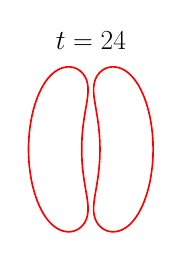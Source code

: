 \begin{tikzpicture}[scale=0.40]

\begin{axis}[
  xmin = -1.8,
  xmax = 1.8,
  ymin = -1.8,
  ymax = 1.8,
  axis equal = true,
  hide axis,
  title = {\Huge$t=24$}
  ]

\addplot [mark=none,red,line width=1.5] table{
-5.019e-01 1.651e+00
-5.391e-01 1.644e+00
-5.767e-01 1.634e+00
-6.155e-01 1.619e+00
-6.558e-01 1.599e+00
-6.978e-01 1.574e+00
-7.41e-01 1.543e+00
-7.85e-01 1.505e+00
-8.292e-01 1.46e+00
-8.731e-01 1.408e+00
-9.16e-01 1.349e+00
-9.576e-01 1.283e+00
-9.975e-01 1.21e+00
-1.035e+00 1.132e+00
-1.071e+00 1.048e+00
-1.103e+00 9.585e-01
-1.133e+00 8.643e-01
-1.16e+00 7.659e-01
-1.184e+00 6.636e-01
-1.204e+00 5.581e-01
-1.22e+00 4.498e-01
-1.234e+00 3.393e-01
-1.243e+00 2.271e-01
-1.249e+00 1.138e-01
-1.251e+00 -6.937e-05
-1.249e+00 -1.139e-01
-1.243e+00 -2.272e-01
-1.234e+00 -3.394e-01
-1.22e+00 -4.5e-01
-1.204e+00 -5.582e-01
-1.184e+00 -6.638e-01
-1.16e+00 -7.66e-01
-1.133e+00 -8.645e-01
-1.103e+00 -9.586e-01
-1.071e+00 -1.048e+00
-1.035e+00 -1.132e+00
-9.975e-01 -1.21e+00
-9.576e-01 -1.283e+00
-9.16e-01 -1.349e+00
-8.731e-01 -1.408e+00
-8.292e-01 -1.46e+00
-7.85e-01 -1.505e+00
-7.41e-01 -1.543e+00
-6.978e-01 -1.574e+00
-6.558e-01 -1.599e+00
-6.155e-01 -1.619e+00
-5.767e-01 -1.634e+00
-5.391e-01 -1.644e+00
-5.019e-01 -1.651e+00
-4.643e-01 -1.655e+00
-4.252e-01 -1.655e+00
-3.84e-01 -1.65e+00
-3.403e-01 -1.64e+00
-2.944e-01 -1.623e+00
-2.474e-01 -1.598e+00
-2.008e-01 -1.563e+00
-1.57e-01 -1.518e+00
-1.184e-01 -1.462e+00
-8.768e-02 -1.396e+00
-6.678e-02 -1.321e+00
-5.648e-02 -1.239e+00
-5.613e-02 -1.152e+00
-6.373e-02 -1.061e+00
-7.681e-02 -9.668e-01
-9.3e-02 -8.694e-01
-1.104e-01 -7.688e-01
-1.276e-01 -6.653e-01
-1.434e-01 -5.59e-01
-1.572e-01 -4.503e-01
-1.685e-01 -3.396e-01
-1.767e-01 -2.273e-01
-1.818e-01 -1.139e-01
-1.835e-01 -6.795e-05
-1.818e-01 1.138e-01
-1.767e-01 2.272e-01
-1.685e-01 3.394e-01
-1.572e-01 4.502e-01
-1.434e-01 5.589e-01
-1.276e-01 6.652e-01
-1.104e-01 7.687e-01
-9.3e-02 8.692e-01
-7.681e-02 9.667e-01
-6.373e-02 1.061e+00
-5.613e-02 1.152e+00
-5.649e-02 1.239e+00
-6.678e-02 1.321e+00
-8.768e-02 1.396e+00
-1.184e-01 1.462e+00
-1.57e-01 1.518e+00
-2.008e-01 1.563e+00
-2.474e-01 1.598e+00
-2.944e-01 1.623e+00
-3.403e-01 1.64e+00
-3.84e-01 1.65e+00
-4.252e-01 1.655e+00
-4.643e-01 1.655e+00
-5.019e-01 1.651e+00
};

\addplot [mark=none,red,line width=1.5] table{
5.019e-01 1.651e+00
4.643e-01 1.655e+00
4.252e-01 1.655e+00
3.84e-01 1.65e+00
3.403e-01 1.64e+00
2.944e-01 1.623e+00
2.474e-01 1.598e+00
2.008e-01 1.563e+00
1.57e-01 1.518e+00
1.184e-01 1.462e+00
8.768e-02 1.396e+00
6.678e-02 1.321e+00
5.648e-02 1.239e+00
5.613e-02 1.152e+00
6.373e-02 1.061e+00
7.681e-02 9.667e-01
9.3e-02 8.692e-01
1.104e-01 7.687e-01
1.276e-01 6.652e-01
1.434e-01 5.589e-01
1.572e-01 4.502e-01
1.685e-01 3.394e-01
1.767e-01 2.272e-01
1.818e-01 1.138e-01
1.835e-01 -6.671e-05
1.818e-01 -1.139e-01
1.767e-01 -2.273e-01
1.685e-01 -3.396e-01
1.572e-01 -4.503e-01
1.434e-01 -5.59e-01
1.276e-01 -6.653e-01
1.104e-01 -7.688e-01
9.3e-02 -8.694e-01
7.681e-02 -9.668e-01
6.373e-02 -1.061e+00
5.613e-02 -1.152e+00
5.649e-02 -1.239e+00
6.678e-02 -1.321e+00
8.768e-02 -1.396e+00
1.184e-01 -1.462e+00
1.57e-01 -1.518e+00
2.008e-01 -1.563e+00
2.474e-01 -1.598e+00
2.944e-01 -1.623e+00
3.403e-01 -1.64e+00
3.84e-01 -1.65e+00
4.252e-01 -1.655e+00
4.643e-01 -1.655e+00
5.019e-01 -1.651e+00
5.391e-01 -1.644e+00
5.767e-01 -1.634e+00
6.155e-01 -1.619e+00
6.558e-01 -1.599e+00
6.978e-01 -1.574e+00
7.41e-01 -1.543e+00
7.85e-01 -1.505e+00
8.292e-01 -1.46e+00
8.731e-01 -1.408e+00
9.16e-01 -1.349e+00
9.576e-01 -1.283e+00
9.975e-01 -1.21e+00
1.035e+00 -1.132e+00
1.071e+00 -1.048e+00
1.103e+00 -9.586e-01
1.133e+00 -8.645e-01
1.16e+00 -7.66e-01
1.184e+00 -6.638e-01
1.204e+00 -5.582e-01
1.22e+00 -4.5e-01
1.234e+00 -3.394e-01
1.243e+00 -2.272e-01
1.249e+00 -1.139e-01
1.251e+00 -6.528e-05
1.249e+00 1.138e-01
1.243e+00 2.271e-01
1.234e+00 3.393e-01
1.22e+00 4.498e-01
1.204e+00 5.581e-01
1.184e+00 6.636e-01
1.16e+00 7.659e-01
1.133e+00 8.643e-01
1.103e+00 9.585e-01
1.071e+00 1.048e+00
1.035e+00 1.132e+00
9.975e-01 1.21e+00
9.576e-01 1.283e+00
9.16e-01 1.349e+00
8.731e-01 1.408e+00
8.292e-01 1.46e+00
7.85e-01 1.505e+00
7.41e-01 1.543e+00
6.978e-01 1.574e+00
6.558e-01 1.599e+00
6.155e-01 1.619e+00
5.767e-01 1.634e+00
5.391e-01 1.644e+00
5.019e-01 1.651e+00
};

\end{axis}


\end{tikzpicture}

